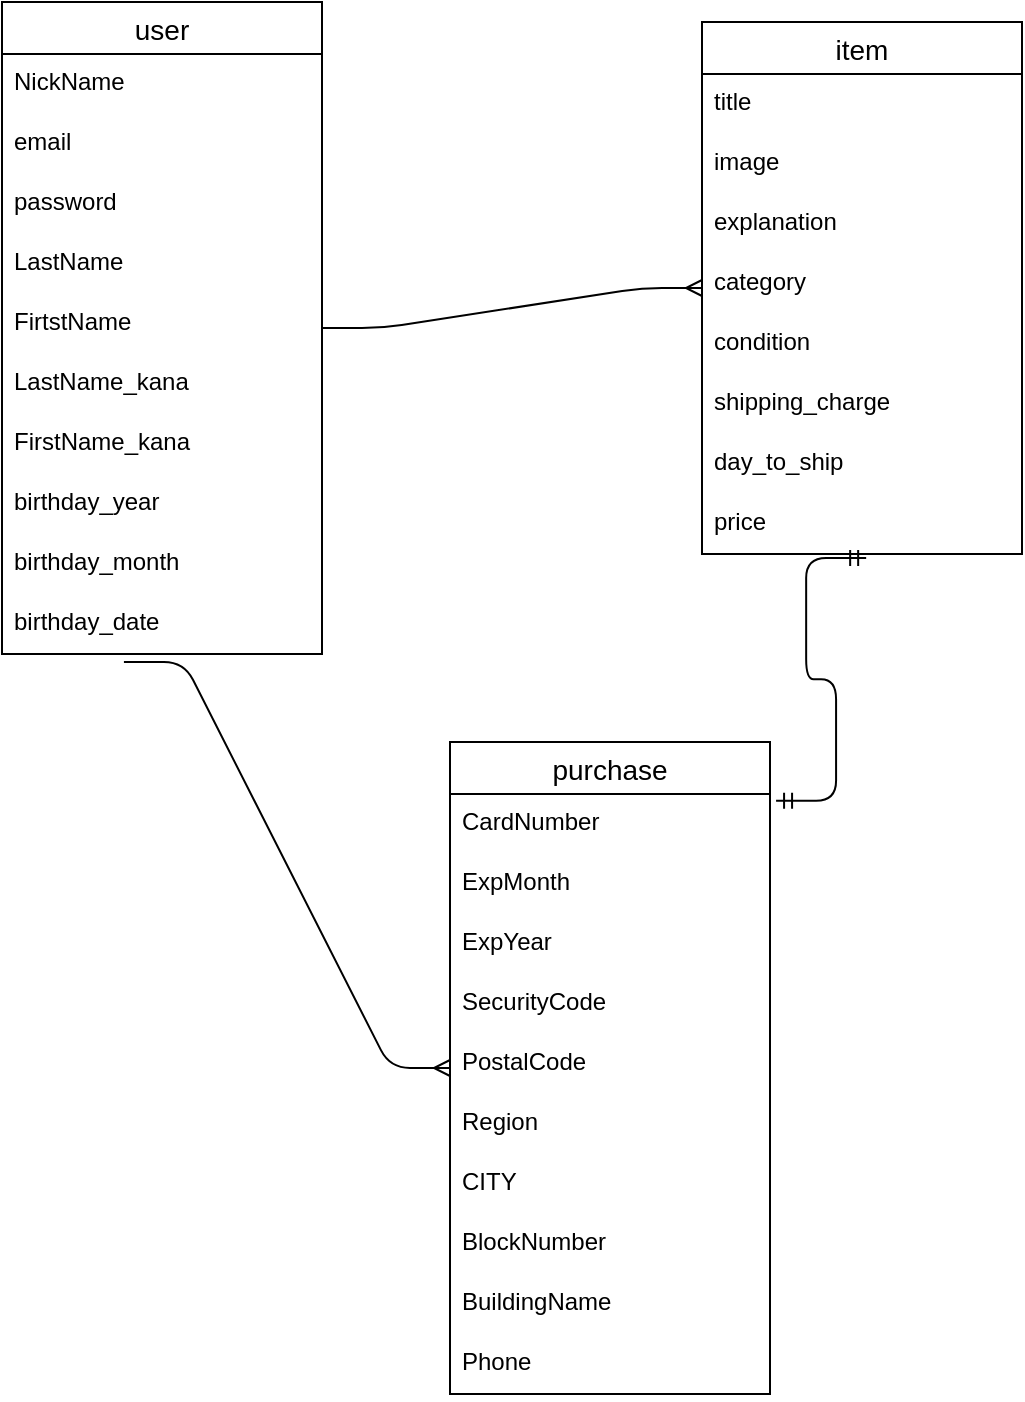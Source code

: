 <mxfile version="13.10.0" type="embed" pages="2">
    <diagram id="rAtIYv-6EmCKfpA2BTYw" name="Page-1">
        <mxGraphModel dx="1109" dy="680" grid="1" gridSize="10" guides="1" tooltips="1" connect="1" arrows="1" fold="1" page="1" pageScale="1" pageWidth="827" pageHeight="1169" math="0" shadow="0">
            <root>
                <mxCell id="0"/>
                <mxCell id="1" parent="0"/>
                <mxCell id="EaWq4OapCGAcuaWD1saH-14" value="user" style="swimlane;fontStyle=0;childLayout=stackLayout;horizontal=1;startSize=26;horizontalStack=0;resizeParent=1;resizeParentMax=0;resizeLast=0;collapsible=1;marginBottom=0;align=center;fontSize=14;swimlaneFillColor=none;labelBorderColor=none;" vertex="1" parent="1">
                    <mxGeometry x="30" width="160" height="326" as="geometry"/>
                </mxCell>
                <mxCell id="EaWq4OapCGAcuaWD1saH-15" value="NickName" style="text;strokeColor=none;fillColor=none;spacingLeft=4;spacingRight=4;overflow=hidden;rotatable=0;points=[[0,0.5],[1,0.5]];portConstraint=eastwest;fontSize=12;" vertex="1" parent="EaWq4OapCGAcuaWD1saH-14">
                    <mxGeometry y="26" width="160" height="30" as="geometry"/>
                </mxCell>
                <mxCell id="EaWq4OapCGAcuaWD1saH-16" value="email" style="text;strokeColor=none;fillColor=none;spacingLeft=4;spacingRight=4;overflow=hidden;rotatable=0;points=[[0,0.5],[1,0.5]];portConstraint=eastwest;fontSize=12;" vertex="1" parent="EaWq4OapCGAcuaWD1saH-14">
                    <mxGeometry y="56" width="160" height="30" as="geometry"/>
                </mxCell>
                <mxCell id="EaWq4OapCGAcuaWD1saH-17" value="password" style="text;strokeColor=none;fillColor=none;spacingLeft=4;spacingRight=4;overflow=hidden;rotatable=0;points=[[0,0.5],[1,0.5]];portConstraint=eastwest;fontSize=12;" vertex="1" parent="EaWq4OapCGAcuaWD1saH-14">
                    <mxGeometry y="86" width="160" height="30" as="geometry"/>
                </mxCell>
                <mxCell id="EaWq4OapCGAcuaWD1saH-42" value="LastName" style="text;strokeColor=none;fillColor=none;spacingLeft=4;spacingRight=4;overflow=hidden;rotatable=0;points=[[0,0.5],[1,0.5]];portConstraint=eastwest;fontSize=12;" vertex="1" parent="EaWq4OapCGAcuaWD1saH-14">
                    <mxGeometry y="116" width="160" height="30" as="geometry"/>
                </mxCell>
                <mxCell id="EaWq4OapCGAcuaWD1saH-41" value="FirtstName" style="text;strokeColor=none;fillColor=none;spacingLeft=4;spacingRight=4;overflow=hidden;rotatable=0;points=[[0,0.5],[1,0.5]];portConstraint=eastwest;fontSize=12;" vertex="1" parent="EaWq4OapCGAcuaWD1saH-14">
                    <mxGeometry y="146" width="160" height="30" as="geometry"/>
                </mxCell>
                <mxCell id="EaWq4OapCGAcuaWD1saH-44" value="LastName_kana" style="text;strokeColor=none;fillColor=none;spacingLeft=4;spacingRight=4;overflow=hidden;rotatable=0;points=[[0,0.5],[1,0.5]];portConstraint=eastwest;fontSize=12;" vertex="1" parent="EaWq4OapCGAcuaWD1saH-14">
                    <mxGeometry y="176" width="160" height="30" as="geometry"/>
                </mxCell>
                <mxCell id="EaWq4OapCGAcuaWD1saH-45" value="FirstName_kana" style="text;strokeColor=none;fillColor=none;spacingLeft=4;spacingRight=4;overflow=hidden;rotatable=0;points=[[0,0.5],[1,0.5]];portConstraint=eastwest;fontSize=12;" vertex="1" parent="EaWq4OapCGAcuaWD1saH-14">
                    <mxGeometry y="206" width="160" height="30" as="geometry"/>
                </mxCell>
                <mxCell id="EaWq4OapCGAcuaWD1saH-46" value="birthday_year" style="text;strokeColor=none;fillColor=none;spacingLeft=4;spacingRight=4;overflow=hidden;rotatable=0;points=[[0,0.5],[1,0.5]];portConstraint=eastwest;fontSize=12;" vertex="1" parent="EaWq4OapCGAcuaWD1saH-14">
                    <mxGeometry y="236" width="160" height="30" as="geometry"/>
                </mxCell>
                <mxCell id="EaWq4OapCGAcuaWD1saH-47" value="birthday_month" style="text;strokeColor=none;fillColor=none;spacingLeft=4;spacingRight=4;overflow=hidden;rotatable=0;points=[[0,0.5],[1,0.5]];portConstraint=eastwest;fontSize=12;" vertex="1" parent="EaWq4OapCGAcuaWD1saH-14">
                    <mxGeometry y="266" width="160" height="30" as="geometry"/>
                </mxCell>
                <mxCell id="EaWq4OapCGAcuaWD1saH-43" value="birthday_date" style="text;strokeColor=none;fillColor=none;spacingLeft=4;spacingRight=4;overflow=hidden;rotatable=0;points=[[0,0.5],[1,0.5]];portConstraint=eastwest;fontSize=12;" vertex="1" parent="EaWq4OapCGAcuaWD1saH-14">
                    <mxGeometry y="296" width="160" height="30" as="geometry"/>
                </mxCell>
                <mxCell id="EaWq4OapCGAcuaWD1saH-48" value="item" style="swimlane;fontStyle=0;childLayout=stackLayout;horizontal=1;startSize=26;horizontalStack=0;resizeParent=1;resizeParentMax=0;resizeLast=0;collapsible=1;marginBottom=0;align=center;fontSize=14;swimlaneFillColor=none;labelBorderColor=none;" vertex="1" parent="1">
                    <mxGeometry x="380" y="10" width="160" height="266" as="geometry"/>
                </mxCell>
                <mxCell id="EaWq4OapCGAcuaWD1saH-49" value="title" style="text;strokeColor=none;fillColor=none;spacingLeft=4;spacingRight=4;overflow=hidden;rotatable=0;points=[[0,0.5],[1,0.5]];portConstraint=eastwest;fontSize=12;" vertex="1" parent="EaWq4OapCGAcuaWD1saH-48">
                    <mxGeometry y="26" width="160" height="30" as="geometry"/>
                </mxCell>
                <mxCell id="EaWq4OapCGAcuaWD1saH-50" value="image" style="text;strokeColor=none;fillColor=none;spacingLeft=4;spacingRight=4;overflow=hidden;rotatable=0;points=[[0,0.5],[1,0.5]];portConstraint=eastwest;fontSize=12;" vertex="1" parent="EaWq4OapCGAcuaWD1saH-48">
                    <mxGeometry y="56" width="160" height="30" as="geometry"/>
                </mxCell>
                <mxCell id="EaWq4OapCGAcuaWD1saH-51" value="explanation" style="text;strokeColor=none;fillColor=none;spacingLeft=4;spacingRight=4;overflow=hidden;rotatable=0;points=[[0,0.5],[1,0.5]];portConstraint=eastwest;fontSize=12;" vertex="1" parent="EaWq4OapCGAcuaWD1saH-48">
                    <mxGeometry y="86" width="160" height="30" as="geometry"/>
                </mxCell>
                <mxCell id="EaWq4OapCGAcuaWD1saH-52" value="category" style="text;strokeColor=none;fillColor=none;spacingLeft=4;spacingRight=4;overflow=hidden;rotatable=0;points=[[0,0.5],[1,0.5]];portConstraint=eastwest;fontSize=12;" vertex="1" parent="EaWq4OapCGAcuaWD1saH-48">
                    <mxGeometry y="116" width="160" height="30" as="geometry"/>
                </mxCell>
                <mxCell id="EaWq4OapCGAcuaWD1saH-53" value="condition" style="text;strokeColor=none;fillColor=none;spacingLeft=4;spacingRight=4;overflow=hidden;rotatable=0;points=[[0,0.5],[1,0.5]];portConstraint=eastwest;fontSize=12;" vertex="1" parent="EaWq4OapCGAcuaWD1saH-48">
                    <mxGeometry y="146" width="160" height="30" as="geometry"/>
                </mxCell>
                <mxCell id="EaWq4OapCGAcuaWD1saH-54" value="shipping_charge" style="text;strokeColor=none;fillColor=none;spacingLeft=4;spacingRight=4;overflow=hidden;rotatable=0;points=[[0,0.5],[1,0.5]];portConstraint=eastwest;fontSize=12;" vertex="1" parent="EaWq4OapCGAcuaWD1saH-48">
                    <mxGeometry y="176" width="160" height="30" as="geometry"/>
                </mxCell>
                <mxCell id="EaWq4OapCGAcuaWD1saH-55" value="day_to_ship" style="text;strokeColor=none;fillColor=none;spacingLeft=4;spacingRight=4;overflow=hidden;rotatable=0;points=[[0,0.5],[1,0.5]];portConstraint=eastwest;fontSize=12;" vertex="1" parent="EaWq4OapCGAcuaWD1saH-48">
                    <mxGeometry y="206" width="160" height="30" as="geometry"/>
                </mxCell>
                <mxCell id="EaWq4OapCGAcuaWD1saH-56" value="price" style="text;strokeColor=none;fillColor=none;spacingLeft=4;spacingRight=4;overflow=hidden;rotatable=0;points=[[0,0.5],[1,0.5]];portConstraint=eastwest;fontSize=12;" vertex="1" parent="EaWq4OapCGAcuaWD1saH-48">
                    <mxGeometry y="236" width="160" height="30" as="geometry"/>
                </mxCell>
                <mxCell id="EaWq4OapCGAcuaWD1saH-60" value="" style="edgeStyle=entityRelationEdgeStyle;fontSize=12;html=1;endArrow=ERmany;" edge="1" parent="1" source="EaWq4OapCGAcuaWD1saH-14" target="EaWq4OapCGAcuaWD1saH-48">
                    <mxGeometry width="100" height="100" relative="1" as="geometry">
                        <mxPoint x="310" y="390" as="sourcePoint"/>
                        <mxPoint x="410" y="290" as="targetPoint"/>
                    </mxGeometry>
                </mxCell>
                <mxCell id="EaWq4OapCGAcuaWD1saH-61" value="purchase" style="swimlane;fontStyle=0;childLayout=stackLayout;horizontal=1;startSize=26;horizontalStack=0;resizeParent=1;resizeParentMax=0;resizeLast=0;collapsible=1;marginBottom=0;align=center;fontSize=14;swimlaneFillColor=none;labelBorderColor=none;" vertex="1" parent="1">
                    <mxGeometry x="254" y="370" width="160" height="326" as="geometry"/>
                </mxCell>
                <mxCell id="EaWq4OapCGAcuaWD1saH-62" value="CardNumber" style="text;strokeColor=none;fillColor=none;spacingLeft=4;spacingRight=4;overflow=hidden;rotatable=0;points=[[0,0.5],[1,0.5]];portConstraint=eastwest;fontSize=12;" vertex="1" parent="EaWq4OapCGAcuaWD1saH-61">
                    <mxGeometry y="26" width="160" height="30" as="geometry"/>
                </mxCell>
                <mxCell id="EaWq4OapCGAcuaWD1saH-63" value="ExpMonth" style="text;strokeColor=none;fillColor=none;spacingLeft=4;spacingRight=4;overflow=hidden;rotatable=0;points=[[0,0.5],[1,0.5]];portConstraint=eastwest;fontSize=12;" vertex="1" parent="EaWq4OapCGAcuaWD1saH-61">
                    <mxGeometry y="56" width="160" height="30" as="geometry"/>
                </mxCell>
                <mxCell id="EaWq4OapCGAcuaWD1saH-64" value="ExpYear" style="text;strokeColor=none;fillColor=none;spacingLeft=4;spacingRight=4;overflow=hidden;rotatable=0;points=[[0,0.5],[1,0.5]];portConstraint=eastwest;fontSize=12;" vertex="1" parent="EaWq4OapCGAcuaWD1saH-61">
                    <mxGeometry y="86" width="160" height="30" as="geometry"/>
                </mxCell>
                <mxCell id="EaWq4OapCGAcuaWD1saH-65" value="SecurityCode" style="text;strokeColor=none;fillColor=none;spacingLeft=4;spacingRight=4;overflow=hidden;rotatable=0;points=[[0,0.5],[1,0.5]];portConstraint=eastwest;fontSize=12;" vertex="1" parent="EaWq4OapCGAcuaWD1saH-61">
                    <mxGeometry y="116" width="160" height="30" as="geometry"/>
                </mxCell>
                <mxCell id="EaWq4OapCGAcuaWD1saH-67" value="PostalCode" style="text;strokeColor=none;fillColor=none;spacingLeft=4;spacingRight=4;overflow=hidden;rotatable=0;points=[[0,0.5],[1,0.5]];portConstraint=eastwest;fontSize=12;" vertex="1" parent="EaWq4OapCGAcuaWD1saH-61">
                    <mxGeometry y="146" width="160" height="30" as="geometry"/>
                </mxCell>
                <mxCell id="EaWq4OapCGAcuaWD1saH-66" value="Region" style="text;strokeColor=none;fillColor=none;spacingLeft=4;spacingRight=4;overflow=hidden;rotatable=0;points=[[0,0.5],[1,0.5]];portConstraint=eastwest;fontSize=12;" vertex="1" parent="EaWq4OapCGAcuaWD1saH-61">
                    <mxGeometry y="176" width="160" height="30" as="geometry"/>
                </mxCell>
                <mxCell id="EaWq4OapCGAcuaWD1saH-69" value="CITY" style="text;strokeColor=none;fillColor=none;spacingLeft=4;spacingRight=4;overflow=hidden;rotatable=0;points=[[0,0.5],[1,0.5]];portConstraint=eastwest;fontSize=12;" vertex="1" parent="EaWq4OapCGAcuaWD1saH-61">
                    <mxGeometry y="206" width="160" height="30" as="geometry"/>
                </mxCell>
                <mxCell id="EaWq4OapCGAcuaWD1saH-73" value="BlockNumber" style="text;strokeColor=none;fillColor=none;spacingLeft=4;spacingRight=4;overflow=hidden;rotatable=0;points=[[0,0.5],[1,0.5]];portConstraint=eastwest;fontSize=12;" vertex="1" parent="EaWq4OapCGAcuaWD1saH-61">
                    <mxGeometry y="236" width="160" height="30" as="geometry"/>
                </mxCell>
                <mxCell id="EaWq4OapCGAcuaWD1saH-80" value="BuildingName" style="text;strokeColor=none;fillColor=none;spacingLeft=4;spacingRight=4;overflow=hidden;rotatable=0;points=[[0,0.5],[1,0.5]];portConstraint=eastwest;fontSize=12;" vertex="1" parent="EaWq4OapCGAcuaWD1saH-61">
                    <mxGeometry y="266" width="160" height="30" as="geometry"/>
                </mxCell>
                <mxCell id="EaWq4OapCGAcuaWD1saH-79" value="Phone" style="text;strokeColor=none;fillColor=none;spacingLeft=4;spacingRight=4;overflow=hidden;rotatable=0;points=[[0,0.5],[1,0.5]];portConstraint=eastwest;fontSize=12;" vertex="1" parent="EaWq4OapCGAcuaWD1saH-61">
                    <mxGeometry y="296" width="160" height="30" as="geometry"/>
                </mxCell>
                <mxCell id="EaWq4OapCGAcuaWD1saH-70" value="" style="edgeStyle=entityRelationEdgeStyle;fontSize=12;html=1;endArrow=ERmandOne;startArrow=ERmandOne;entryX=0.513;entryY=1.067;entryDx=0;entryDy=0;exitX=1.019;exitY=0.09;exitDx=0;exitDy=0;exitPerimeter=0;entryPerimeter=0;" edge="1" parent="1" source="EaWq4OapCGAcuaWD1saH-61" target="EaWq4OapCGAcuaWD1saH-56">
                    <mxGeometry width="100" height="100" relative="1" as="geometry">
                        <mxPoint x="310" y="390" as="sourcePoint"/>
                        <mxPoint x="410" y="290" as="targetPoint"/>
                    </mxGeometry>
                </mxCell>
                <mxCell id="EaWq4OapCGAcuaWD1saH-78" value="" style="edgeStyle=entityRelationEdgeStyle;fontSize=12;html=1;endArrow=ERmany;exitX=0.381;exitY=1.133;exitDx=0;exitDy=0;exitPerimeter=0;" edge="1" parent="1" source="EaWq4OapCGAcuaWD1saH-43" target="EaWq4OapCGAcuaWD1saH-61">
                    <mxGeometry width="100" height="100" relative="1" as="geometry">
                        <mxPoint x="90" y="370" as="sourcePoint"/>
                        <mxPoint x="390" y="153" as="targetPoint"/>
                    </mxGeometry>
                </mxCell>
            </root>
        </mxGraphModel>
    </diagram>
    <diagram id="-fd3t5WRaO8rAZlfnGnk" name="Page-2">
        <mxGraphModel dx="657" dy="680" grid="1" gridSize="10" guides="1" tooltips="1" connect="1" arrows="1" fold="1" page="1" pageScale="1" pageWidth="827" pageHeight="1169" math="0" shadow="0">
            <root>
                <mxCell id="a47HbLSPq7TdkZJOIzZF-0"/>
                <mxCell id="a47HbLSPq7TdkZJOIzZF-1" parent="a47HbLSPq7TdkZJOIzZF-0"/>
            </root>
        </mxGraphModel>
    </diagram>
</mxfile>